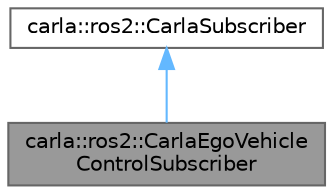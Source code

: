 digraph "carla::ros2::CarlaEgoVehicleControlSubscriber"
{
 // INTERACTIVE_SVG=YES
 // LATEX_PDF_SIZE
  bgcolor="transparent";
  edge [fontname=Helvetica,fontsize=10,labelfontname=Helvetica,labelfontsize=10];
  node [fontname=Helvetica,fontsize=10,shape=box,height=0.2,width=0.4];
  Node1 [id="Node000001",label="carla::ros2::CarlaEgoVehicle\lControlSubscriber",height=0.2,width=0.4,color="gray40", fillcolor="grey60", style="filled", fontcolor="black",tooltip=" "];
  Node2 -> Node1 [id="edge1_Node000001_Node000002",dir="back",color="steelblue1",style="solid",tooltip=" "];
  Node2 [id="Node000002",label="carla::ros2::CarlaSubscriber",height=0.2,width=0.4,color="gray40", fillcolor="white", style="filled",URL="$de/dd4/classcarla_1_1ros2_1_1CarlaSubscriber.html",tooltip=" "];
}

